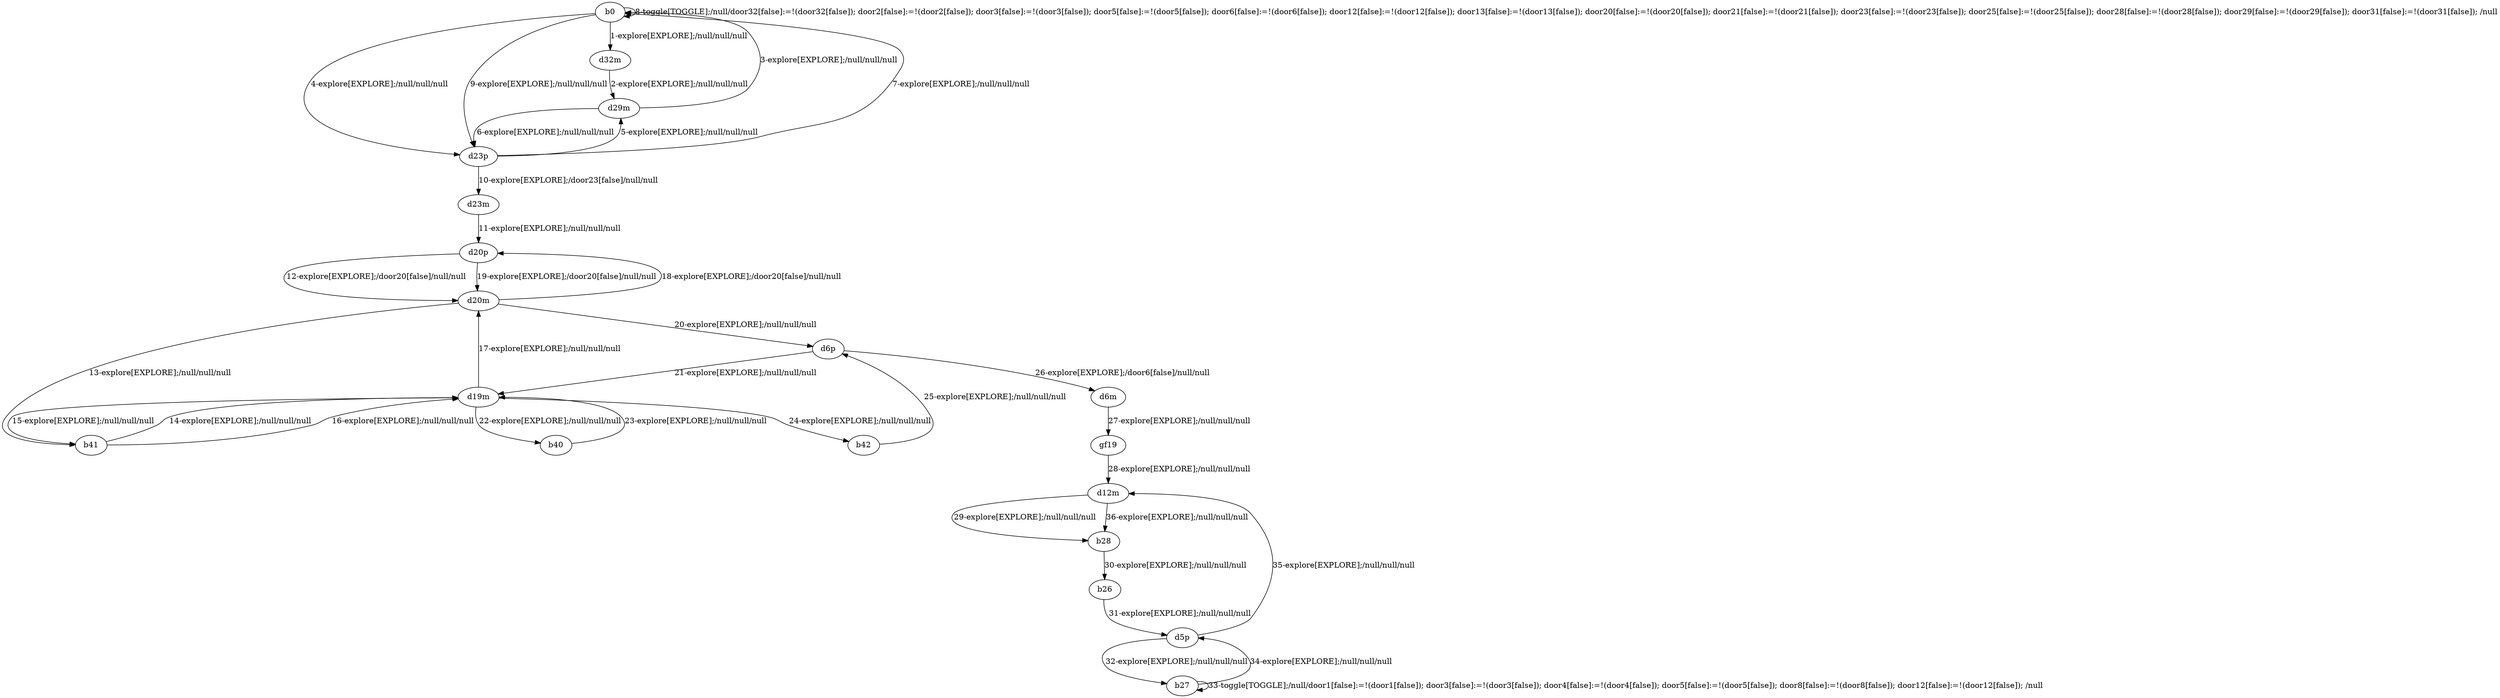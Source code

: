 # Total number of goals covered by this test: 1
# d5p --> d12m

digraph g {
"b0" -> "d32m" [label = "1-explore[EXPLORE];/null/null/null"];
"d32m" -> "d29m" [label = "2-explore[EXPLORE];/null/null/null"];
"d29m" -> "b0" [label = "3-explore[EXPLORE];/null/null/null"];
"b0" -> "d23p" [label = "4-explore[EXPLORE];/null/null/null"];
"d23p" -> "d29m" [label = "5-explore[EXPLORE];/null/null/null"];
"d29m" -> "d23p" [label = "6-explore[EXPLORE];/null/null/null"];
"d23p" -> "b0" [label = "7-explore[EXPLORE];/null/null/null"];
"b0" -> "b0" [label = "8-toggle[TOGGLE];/null/door32[false]:=!(door32[false]); door2[false]:=!(door2[false]); door3[false]:=!(door3[false]); door5[false]:=!(door5[false]); door6[false]:=!(door6[false]); door12[false]:=!(door12[false]); door13[false]:=!(door13[false]); door20[false]:=!(door20[false]); door21[false]:=!(door21[false]); door23[false]:=!(door23[false]); door25[false]:=!(door25[false]); door28[false]:=!(door28[false]); door29[false]:=!(door29[false]); door31[false]:=!(door31[false]); /null"];
"b0" -> "d23p" [label = "9-explore[EXPLORE];/null/null/null"];
"d23p" -> "d23m" [label = "10-explore[EXPLORE];/door23[false]/null/null"];
"d23m" -> "d20p" [label = "11-explore[EXPLORE];/null/null/null"];
"d20p" -> "d20m" [label = "12-explore[EXPLORE];/door20[false]/null/null"];
"d20m" -> "b41" [label = "13-explore[EXPLORE];/null/null/null"];
"b41" -> "d19m" [label = "14-explore[EXPLORE];/null/null/null"];
"d19m" -> "b41" [label = "15-explore[EXPLORE];/null/null/null"];
"b41" -> "d19m" [label = "16-explore[EXPLORE];/null/null/null"];
"d19m" -> "d20m" [label = "17-explore[EXPLORE];/null/null/null"];
"d20m" -> "d20p" [label = "18-explore[EXPLORE];/door20[false]/null/null"];
"d20p" -> "d20m" [label = "19-explore[EXPLORE];/door20[false]/null/null"];
"d20m" -> "d6p" [label = "20-explore[EXPLORE];/null/null/null"];
"d6p" -> "d19m" [label = "21-explore[EXPLORE];/null/null/null"];
"d19m" -> "b40" [label = "22-explore[EXPLORE];/null/null/null"];
"b40" -> "d19m" [label = "23-explore[EXPLORE];/null/null/null"];
"d19m" -> "b42" [label = "24-explore[EXPLORE];/null/null/null"];
"b42" -> "d6p" [label = "25-explore[EXPLORE];/null/null/null"];
"d6p" -> "d6m" [label = "26-explore[EXPLORE];/door6[false]/null/null"];
"d6m" -> "gf19" [label = "27-explore[EXPLORE];/null/null/null"];
"gf19" -> "d12m" [label = "28-explore[EXPLORE];/null/null/null"];
"d12m" -> "b28" [label = "29-explore[EXPLORE];/null/null/null"];
"b28" -> "b26" [label = "30-explore[EXPLORE];/null/null/null"];
"b26" -> "d5p" [label = "31-explore[EXPLORE];/null/null/null"];
"d5p" -> "b27" [label = "32-explore[EXPLORE];/null/null/null"];
"b27" -> "b27" [label = "33-toggle[TOGGLE];/null/door1[false]:=!(door1[false]); door3[false]:=!(door3[false]); door4[false]:=!(door4[false]); door5[false]:=!(door5[false]); door8[false]:=!(door8[false]); door12[false]:=!(door12[false]); /null"];
"b27" -> "d5p" [label = "34-explore[EXPLORE];/null/null/null"];
"d5p" -> "d12m" [label = "35-explore[EXPLORE];/null/null/null"];
"d12m" -> "b28" [label = "36-explore[EXPLORE];/null/null/null"];
}